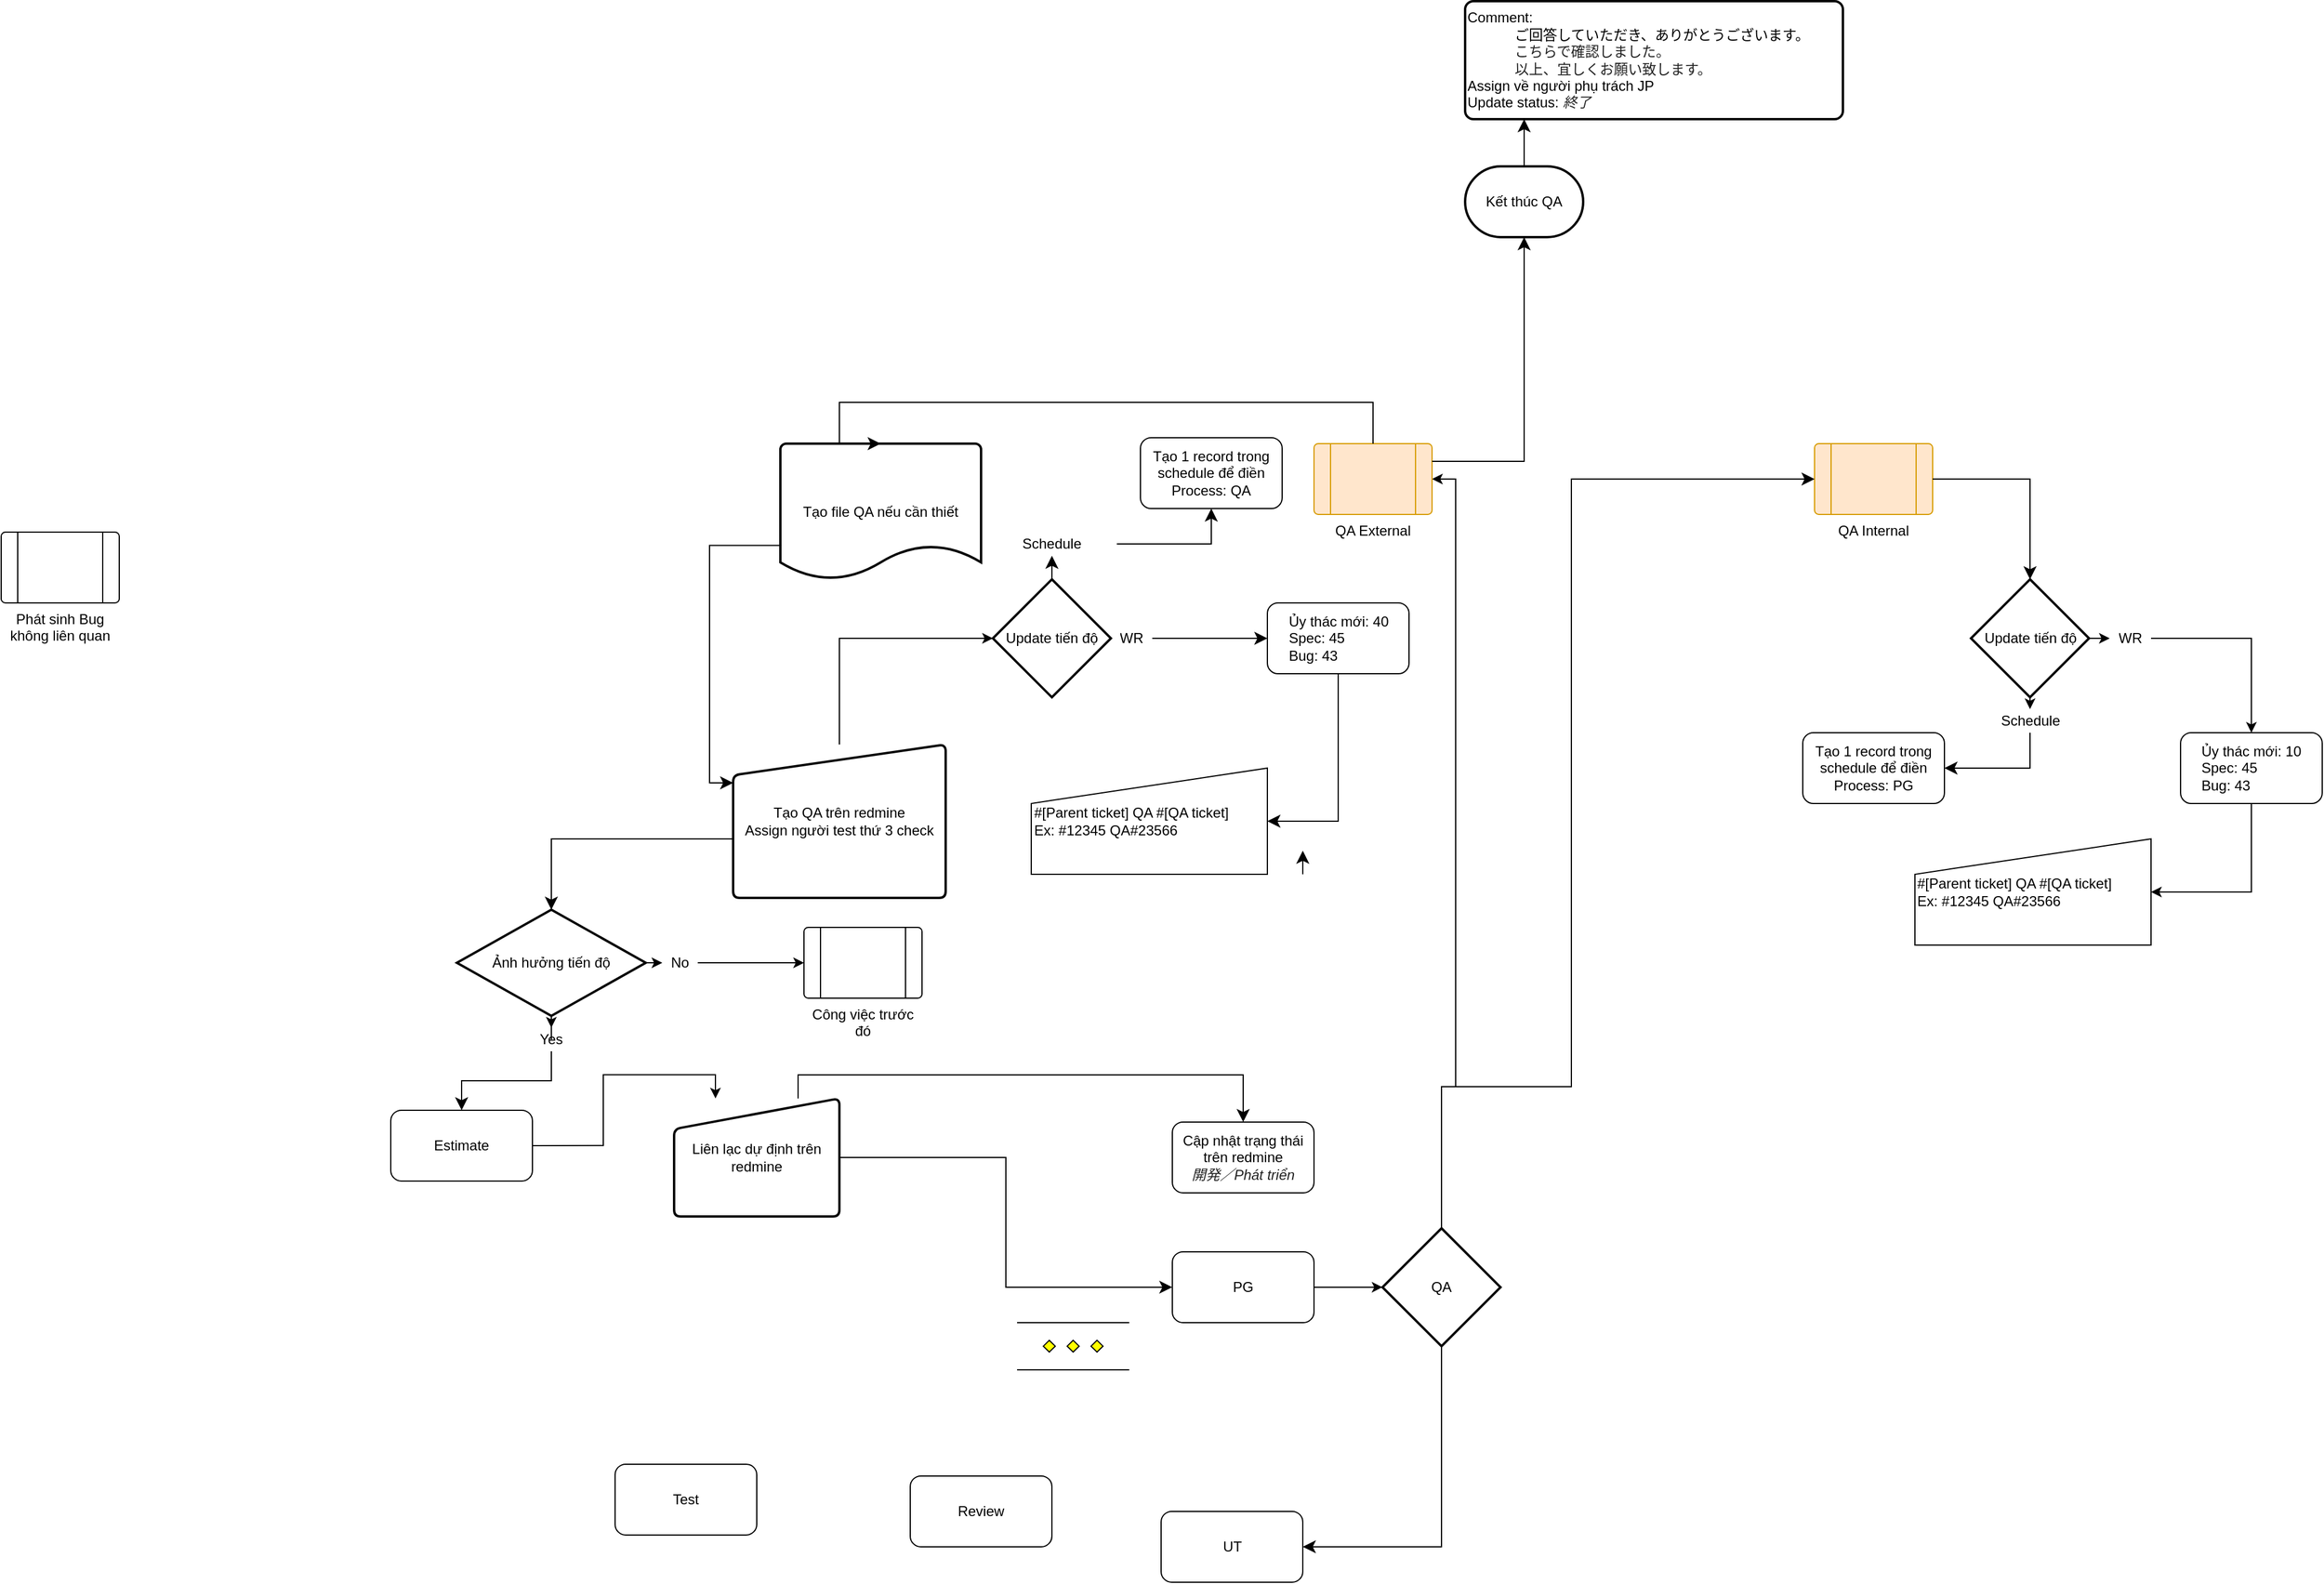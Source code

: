 <mxfile version="22.0.6" type="github">
  <diagram name="Page-1" id="zTbb-Xnv8Q7ji7ILYT0D">
    <mxGraphModel dx="1830" dy="3020" grid="1" gridSize="10" guides="1" tooltips="1" connect="1" arrows="1" fold="1" page="1" pageScale="1" pageWidth="850" pageHeight="1100" math="0" shadow="0">
      <root>
        <mxCell id="0" />
        <mxCell id="1" parent="0" />
        <mxCell id="gtDI2S5hlt-X197ZOi6Z-17" style="edgeStyle=orthogonalEdgeStyle;rounded=0;orthogonalLoop=1;jettySize=auto;html=1;exitX=1;exitY=0.5;exitDx=0;exitDy=0;entryX=0.25;entryY=0;entryDx=0;entryDy=0;" parent="1" source="gtDI2S5hlt-X197ZOi6Z-14" target="gtDI2S5hlt-X197ZOi6Z-27" edge="1">
          <mxGeometry relative="1" as="geometry">
            <mxPoint x="90" y="-460.06" as="targetPoint" />
          </mxGeometry>
        </mxCell>
        <mxCell id="gtDI2S5hlt-X197ZOi6Z-14" value="Estimate" style="rounded=1;whiteSpace=wrap;html=1;" parent="1" vertex="1">
          <mxGeometry x="-150" y="-490.06" width="120" height="60" as="geometry" />
        </mxCell>
        <mxCell id="t6mqpQVH2QK9xesV7-yC-17" style="edgeStyle=orthogonalEdgeStyle;rounded=0;orthogonalLoop=1;jettySize=auto;html=1;exitX=0.5;exitY=0;exitDx=0;exitDy=0;entryX=1;entryY=0.5;entryDx=0;entryDy=0;exitPerimeter=0;" parent="1" source="t6mqpQVH2QK9xesV7-yC-19" target="gtDI2S5hlt-X197ZOi6Z-70" edge="1">
          <mxGeometry relative="1" as="geometry">
            <mxPoint x="840" y="-720" as="targetPoint" />
            <Array as="points">
              <mxPoint x="740" y="-510" />
              <mxPoint x="752" y="-510" />
              <mxPoint x="752" y="-1025" />
            </Array>
          </mxGeometry>
        </mxCell>
        <mxCell id="gtDI2S5hlt-X197ZOi6Z-18" value="PG" style="rounded=1;whiteSpace=wrap;html=1;" parent="1" vertex="1">
          <mxGeometry x="512" y="-370.06" width="120" height="60" as="geometry" />
        </mxCell>
        <mxCell id="gtDI2S5hlt-X197ZOi6Z-19" value="UT" style="rounded=1;whiteSpace=wrap;html=1;" parent="1" vertex="1">
          <mxGeometry x="502.5" y="-150.06" width="120" height="60" as="geometry" />
        </mxCell>
        <mxCell id="gtDI2S5hlt-X197ZOi6Z-20" value="Review" style="rounded=1;whiteSpace=wrap;html=1;" parent="1" vertex="1">
          <mxGeometry x="290" y="-180.06" width="120" height="60" as="geometry" />
        </mxCell>
        <mxCell id="gtDI2S5hlt-X197ZOi6Z-21" value="Test" style="rounded=1;whiteSpace=wrap;html=1;" parent="1" vertex="1">
          <mxGeometry x="40" y="-190.06" width="120" height="60" as="geometry" />
        </mxCell>
        <mxCell id="gtDI2S5hlt-X197ZOi6Z-25" value="" style="edgeStyle=elbowEdgeStyle;elbow=vertical;endArrow=classic;html=1;curved=0;rounded=0;endSize=8;startSize=8;exitX=0.5;exitY=1;exitDx=0;exitDy=0;entryX=0.5;entryY=0;entryDx=0;entryDy=0;" parent="1" source="gtDI2S5hlt-X197ZOi6Z-42" target="gtDI2S5hlt-X197ZOi6Z-14" edge="1">
          <mxGeometry width="50" height="50" relative="1" as="geometry">
            <mxPoint x="-12" y="-490" as="sourcePoint" />
            <mxPoint x="380" y="-280" as="targetPoint" />
            <Array as="points" />
          </mxGeometry>
        </mxCell>
        <mxCell id="gtDI2S5hlt-X197ZOi6Z-27" value="Liên lạc dự định trên redmine" style="html=1;strokeWidth=2;shape=manualInput;whiteSpace=wrap;rounded=1;size=26;arcSize=11;" parent="1" vertex="1">
          <mxGeometry x="90" y="-500.06" width="140" height="100" as="geometry" />
        </mxCell>
        <mxCell id="gtDI2S5hlt-X197ZOi6Z-52" style="edgeStyle=orthogonalEdgeStyle;rounded=0;orthogonalLoop=1;jettySize=auto;html=1;exitX=0.5;exitY=0;exitDx=0;exitDy=0;entryX=0;entryY=0.5;entryDx=0;entryDy=0;entryPerimeter=0;" parent="1" source="gtDI2S5hlt-X197ZOi6Z-33" target="gtDI2S5hlt-X197ZOi6Z-53" edge="1">
          <mxGeometry relative="1" as="geometry" />
        </mxCell>
        <mxCell id="gtDI2S5hlt-X197ZOi6Z-28" value="Tạo file QA nếu cần thiết" style="strokeWidth=2;html=1;shape=mxgraph.flowchart.document2;whiteSpace=wrap;size=0.25;" parent="1" vertex="1">
          <mxGeometry x="180" y="-1055" width="170" height="115" as="geometry" />
        </mxCell>
        <mxCell id="gtDI2S5hlt-X197ZOi6Z-30" value="" style="edgeStyle=elbowEdgeStyle;elbow=horizontal;endArrow=classic;html=1;curved=0;rounded=0;endSize=8;startSize=8;exitX=1;exitY=0.5;exitDx=0;exitDy=0;" parent="1" source="gtDI2S5hlt-X197ZOi6Z-27" target="gtDI2S5hlt-X197ZOi6Z-18" edge="1">
          <mxGeometry width="50" height="50" relative="1" as="geometry">
            <mxPoint x="210" y="-460.06" as="sourcePoint" />
            <mxPoint x="290" y="-490.06" as="targetPoint" />
          </mxGeometry>
        </mxCell>
        <mxCell id="gtDI2S5hlt-X197ZOi6Z-31" value="" style="edgeStyle=elbowEdgeStyle;elbow=horizontal;endArrow=classic;html=1;curved=0;rounded=0;endSize=8;startSize=8;exitX=0;exitY=0.75;exitDx=0;exitDy=0;exitPerimeter=0;entryX=0;entryY=0.25;entryDx=0;entryDy=0;" parent="1" source="gtDI2S5hlt-X197ZOi6Z-28" target="gtDI2S5hlt-X197ZOi6Z-33" edge="1">
          <mxGeometry width="50" height="50" relative="1" as="geometry">
            <mxPoint x="270" y="-310" as="sourcePoint" />
            <mxPoint x="230" y="-800" as="targetPoint" />
            <Array as="points">
              <mxPoint x="120" y="-890" />
            </Array>
          </mxGeometry>
        </mxCell>
        <mxCell id="gtDI2S5hlt-X197ZOi6Z-33" value="Tạo QA trên redmine&lt;br&gt;Assign người test thứ 3 check" style="html=1;strokeWidth=2;shape=manualInput;whiteSpace=wrap;rounded=1;size=26;arcSize=11;" parent="1" vertex="1">
          <mxGeometry x="140" y="-800" width="180" height="130" as="geometry" />
        </mxCell>
        <mxCell id="gtDI2S5hlt-X197ZOi6Z-35" value="" style="edgeStyle=elbowEdgeStyle;elbow=vertical;endArrow=classic;html=1;curved=0;rounded=0;endSize=8;startSize=8;exitX=0;exitY=0.25;exitDx=0;exitDy=0;entryX=0.5;entryY=0;entryDx=0;entryDy=0;entryPerimeter=0;" parent="1" source="gtDI2S5hlt-X197ZOi6Z-33" target="gtDI2S5hlt-X197ZOi6Z-34" edge="1">
          <mxGeometry width="50" height="50" relative="1" as="geometry">
            <mxPoint x="230" y="-560" as="sourcePoint" />
            <mxPoint x="-10" y="-660" as="targetPoint" />
            <Array as="points">
              <mxPoint x="60" y="-720" />
            </Array>
          </mxGeometry>
        </mxCell>
        <mxCell id="gtDI2S5hlt-X197ZOi6Z-44" style="edgeStyle=orthogonalEdgeStyle;rounded=0;orthogonalLoop=1;jettySize=auto;html=1;exitX=0.5;exitY=1;exitDx=0;exitDy=0;exitPerimeter=0;" parent="1" source="gtDI2S5hlt-X197ZOi6Z-34" target="gtDI2S5hlt-X197ZOi6Z-42" edge="1">
          <mxGeometry relative="1" as="geometry" />
        </mxCell>
        <mxCell id="gtDI2S5hlt-X197ZOi6Z-34" value="Ảnh hưởng tiến độ" style="strokeWidth=2;html=1;shape=mxgraph.flowchart.decision;whiteSpace=wrap;" parent="1" vertex="1">
          <mxGeometry x="-94" y="-660" width="160" height="90" as="geometry" />
        </mxCell>
        <UserObject label="Yes" placeholders="1" name="Variable" id="gtDI2S5hlt-X197ZOi6Z-42">
          <mxCell style="text;html=1;strokeColor=none;fillColor=none;align=center;verticalAlign=middle;whiteSpace=wrap;overflow=hidden;" parent="1" vertex="1">
            <mxGeometry x="-54" y="-560" width="80" height="20" as="geometry" />
          </mxCell>
        </UserObject>
        <UserObject label="No" placeholders="1" name="Variable" id="gtDI2S5hlt-X197ZOi6Z-45">
          <mxCell style="text;html=1;strokeColor=none;fillColor=none;align=center;verticalAlign=middle;whiteSpace=wrap;overflow=hidden;" parent="1" vertex="1">
            <mxGeometry x="80" y="-625" width="30" height="20" as="geometry" />
          </mxCell>
        </UserObject>
        <mxCell id="gtDI2S5hlt-X197ZOi6Z-46" style="edgeStyle=orthogonalEdgeStyle;rounded=0;orthogonalLoop=1;jettySize=auto;html=1;exitX=1;exitY=0.5;exitDx=0;exitDy=0;exitPerimeter=0;entryX=0;entryY=0.5;entryDx=0;entryDy=0;" parent="1" source="gtDI2S5hlt-X197ZOi6Z-34" target="gtDI2S5hlt-X197ZOi6Z-45" edge="1">
          <mxGeometry relative="1" as="geometry">
            <mxPoint x="-4" y="-560" as="sourcePoint" />
            <mxPoint x="-4" y="-520" as="targetPoint" />
          </mxGeometry>
        </mxCell>
        <mxCell id="gtDI2S5hlt-X197ZOi6Z-48" value="Tạo 1 record trong schedule để điền&lt;br&gt;Process: QA" style="rounded=1;whiteSpace=wrap;html=1;" parent="1" vertex="1">
          <mxGeometry x="485" y="-1060" width="120" height="60" as="geometry" />
        </mxCell>
        <mxCell id="gtDI2S5hlt-X197ZOi6Z-53" value="Update tiến độ" style="strokeWidth=2;html=1;shape=mxgraph.flowchart.decision;whiteSpace=wrap;" parent="1" vertex="1">
          <mxGeometry x="360" y="-940" width="100" height="100" as="geometry" />
        </mxCell>
        <UserObject label="Schedule" placeholders="1" name="Variable" id="gtDI2S5hlt-X197ZOi6Z-54">
          <mxCell style="text;html=1;strokeColor=none;fillColor=none;align=center;verticalAlign=middle;whiteSpace=wrap;overflow=hidden;" parent="1" vertex="1">
            <mxGeometry x="355" y="-980" width="110" height="20" as="geometry" />
          </mxCell>
        </UserObject>
        <mxCell id="gtDI2S5hlt-X197ZOi6Z-55" value="" style="edgeStyle=segmentEdgeStyle;endArrow=classic;html=1;curved=0;rounded=0;endSize=8;startSize=8;exitX=0.5;exitY=0;exitDx=0;exitDy=0;exitPerimeter=0;entryX=0.5;entryY=1;entryDx=0;entryDy=0;" parent="1" source="gtDI2S5hlt-X197ZOi6Z-53" target="gtDI2S5hlt-X197ZOi6Z-54" edge="1">
          <mxGeometry width="50" height="50" relative="1" as="geometry">
            <mxPoint x="330" y="-740" as="sourcePoint" />
            <mxPoint x="380" y="-790" as="targetPoint" />
          </mxGeometry>
        </mxCell>
        <mxCell id="gtDI2S5hlt-X197ZOi6Z-56" value="" style="edgeStyle=segmentEdgeStyle;endArrow=classic;html=1;curved=0;rounded=0;endSize=8;startSize=8;exitX=1;exitY=0.5;exitDx=0;exitDy=0;entryX=0.5;entryY=1;entryDx=0;entryDy=0;" parent="1" source="gtDI2S5hlt-X197ZOi6Z-54" target="gtDI2S5hlt-X197ZOi6Z-48" edge="1">
          <mxGeometry width="50" height="50" relative="1" as="geometry">
            <mxPoint x="330" y="-740" as="sourcePoint" />
            <mxPoint x="380" y="-790" as="targetPoint" />
          </mxGeometry>
        </mxCell>
        <mxCell id="gtDI2S5hlt-X197ZOi6Z-57" value="&lt;div style=&quot;text-align: left;&quot;&gt;&lt;span style=&quot;background-color: initial;&quot;&gt;Ủy thác mới: 40&lt;/span&gt;&lt;/div&gt;&lt;div style=&quot;text-align: left;&quot;&gt;&lt;span style=&quot;background-color: initial;&quot;&gt;Spec: 45&lt;/span&gt;&lt;/div&gt;&lt;div style=&quot;text-align: left;&quot;&gt;&lt;span style=&quot;background-color: initial;&quot;&gt;Bug: 43&lt;/span&gt;&lt;/div&gt;" style="rounded=1;whiteSpace=wrap;html=1;" parent="1" vertex="1">
          <mxGeometry x="592.5" y="-920" width="120" height="60" as="geometry" />
        </mxCell>
        <UserObject label="WR" placeholders="1" name="Variable" id="gtDI2S5hlt-X197ZOi6Z-58">
          <mxCell style="text;html=1;strokeColor=none;fillColor=none;align=center;verticalAlign=middle;whiteSpace=wrap;overflow=hidden;" parent="1" vertex="1">
            <mxGeometry x="460" y="-900" width="35" height="20" as="geometry" />
          </mxCell>
        </UserObject>
        <mxCell id="gtDI2S5hlt-X197ZOi6Z-59" value="" style="edgeStyle=segmentEdgeStyle;endArrow=classic;html=1;curved=0;rounded=0;endSize=8;startSize=8;exitX=1;exitY=0.5;exitDx=0;exitDy=0;exitPerimeter=0;" parent="1" source="gtDI2S5hlt-X197ZOi6Z-53" target="gtDI2S5hlt-X197ZOi6Z-58" edge="1">
          <mxGeometry width="50" height="50" relative="1" as="geometry">
            <mxPoint x="420" y="-930" as="sourcePoint" />
            <mxPoint x="510" y="-890" as="targetPoint" />
          </mxGeometry>
        </mxCell>
        <mxCell id="gtDI2S5hlt-X197ZOi6Z-60" value="" style="edgeStyle=elbowEdgeStyle;elbow=vertical;endArrow=classic;html=1;curved=0;rounded=0;endSize=8;startSize=8;entryX=0;entryY=0.5;entryDx=0;entryDy=0;" parent="1" target="gtDI2S5hlt-X197ZOi6Z-57" edge="1">
          <mxGeometry width="50" height="50" relative="1" as="geometry">
            <mxPoint x="495" y="-890" as="sourcePoint" />
            <mxPoint x="301.5" y="-720" as="targetPoint" />
            <Array as="points">
              <mxPoint x="550" y="-890" />
            </Array>
          </mxGeometry>
        </mxCell>
        <mxCell id="gtDI2S5hlt-X197ZOi6Z-61" value="#[Parent ticket] QA #[QA ticket]&lt;br&gt;Ex: #12345 QA#23566" style="shape=manualInput;whiteSpace=wrap;html=1;align=left;" parent="1" vertex="1">
          <mxGeometry x="392.5" y="-780" width="200" height="90" as="geometry" />
        </mxCell>
        <mxCell id="gtDI2S5hlt-X197ZOi6Z-69" value="" style="verticalLabelPosition=bottom;verticalAlign=top;html=1;shape=mxgraph.flowchart.parallel_mode;pointerEvents=1" parent="1" vertex="1">
          <mxGeometry x="380.5" y="-310.06" width="95" height="40" as="geometry" />
        </mxCell>
        <mxCell id="gtDI2S5hlt-X197ZOi6Z-70" value="QA External" style="verticalLabelPosition=bottom;verticalAlign=top;html=1;shape=process;whiteSpace=wrap;rounded=1;size=0.14;arcSize=6;fillColor=#ffe6cc;strokeColor=#d79b00;" parent="1" vertex="1">
          <mxGeometry x="632" y="-1055" width="100" height="60" as="geometry" />
        </mxCell>
        <mxCell id="gtDI2S5hlt-X197ZOi6Z-72" value="" style="edgeStyle=segmentEdgeStyle;endArrow=classic;html=1;curved=0;rounded=0;endSize=8;startSize=8;entryX=0.5;entryY=0;entryDx=0;entryDy=0;entryPerimeter=0;exitX=0.5;exitY=0;exitDx=0;exitDy=0;" parent="1" source="gtDI2S5hlt-X197ZOi6Z-70" target="gtDI2S5hlt-X197ZOi6Z-28" edge="1">
          <mxGeometry width="50" height="50" relative="1" as="geometry">
            <mxPoint x="830" y="-1030" as="sourcePoint" />
            <mxPoint x="459" y="-710" as="targetPoint" />
            <Array as="points">
              <mxPoint x="682" y="-1090" />
              <mxPoint x="230" y="-1090" />
            </Array>
          </mxGeometry>
        </mxCell>
        <mxCell id="gtDI2S5hlt-X197ZOi6Z-73" value="" style="edgeStyle=elbowEdgeStyle;elbow=horizontal;endArrow=classic;html=1;curved=0;rounded=0;endSize=8;startSize=8;exitX=0.5;exitY=1;exitDx=0;exitDy=0;entryX=1;entryY=0.5;entryDx=0;entryDy=0;exitPerimeter=0;" parent="1" source="t6mqpQVH2QK9xesV7-yC-19" target="gtDI2S5hlt-X197ZOi6Z-19" edge="1">
          <mxGeometry width="50" height="50" relative="1" as="geometry">
            <mxPoint x="722" y="-130" as="sourcePoint" />
            <mxPoint x="750" y="-57" as="targetPoint" />
            <Array as="points">
              <mxPoint x="740" y="-210" />
            </Array>
          </mxGeometry>
        </mxCell>
        <mxCell id="gtDI2S5hlt-X197ZOi6Z-75" value="" style="edgeStyle=orthogonalEdgeStyle;rounded=0;orthogonalLoop=1;jettySize=auto;html=1;exitX=1;exitY=0.5;exitDx=0;exitDy=0;" parent="1" source="gtDI2S5hlt-X197ZOi6Z-45" target="gtDI2S5hlt-X197ZOi6Z-74" edge="1">
          <mxGeometry relative="1" as="geometry">
            <mxPoint x="110" y="-615" as="sourcePoint" />
            <mxPoint x="662" y="-160" as="targetPoint" />
          </mxGeometry>
        </mxCell>
        <mxCell id="gtDI2S5hlt-X197ZOi6Z-74" value="Công việc trước đó" style="verticalLabelPosition=bottom;verticalAlign=top;html=1;shape=process;whiteSpace=wrap;rounded=1;size=0.14;arcSize=6;" parent="1" vertex="1">
          <mxGeometry x="200" y="-645" width="100" height="60" as="geometry" />
        </mxCell>
        <mxCell id="gtDI2S5hlt-X197ZOi6Z-81" value="Phát sinh Bug không liên quan" style="verticalLabelPosition=bottom;verticalAlign=top;html=1;shape=process;whiteSpace=wrap;rounded=1;size=0.14;arcSize=6;" parent="1" vertex="1">
          <mxGeometry x="-480" y="-980" width="100" height="60" as="geometry" />
        </mxCell>
        <mxCell id="gtDI2S5hlt-X197ZOi6Z-84" value="QA Internal" style="verticalLabelPosition=bottom;verticalAlign=top;html=1;shape=process;whiteSpace=wrap;rounded=1;size=0.14;arcSize=6;fillColor=#ffe6cc;strokeColor=#d79b00;" parent="1" vertex="1">
          <mxGeometry x="1056" y="-1055" width="100" height="60" as="geometry" />
        </mxCell>
        <mxCell id="gtDI2S5hlt-X197ZOi6Z-85" value="Tạo 1 record trong schedule để điền&lt;br&gt;Process: PG" style="rounded=1;whiteSpace=wrap;html=1;" parent="1" vertex="1">
          <mxGeometry x="1046" y="-810" width="120" height="60" as="geometry" />
        </mxCell>
        <mxCell id="gtDI2S5hlt-X197ZOi6Z-86" value="" style="edgeStyle=segmentEdgeStyle;endArrow=classic;html=1;curved=0;rounded=0;endSize=8;startSize=8;exitX=0.5;exitY=0;exitDx=0;exitDy=0;exitPerimeter=0;entryX=0.5;entryY=1;entryDx=0;entryDy=0;" parent="1" edge="1">
          <mxGeometry width="50" height="50" relative="1" as="geometry">
            <mxPoint x="622.5" y="-690" as="sourcePoint" />
            <mxPoint x="622.5" y="-710" as="targetPoint" />
          </mxGeometry>
        </mxCell>
        <mxCell id="t6mqpQVH2QK9xesV7-yC-13" style="edgeStyle=orthogonalEdgeStyle;rounded=0;orthogonalLoop=1;jettySize=auto;html=1;exitX=0.5;exitY=1;exitDx=0;exitDy=0;entryX=1;entryY=0.5;entryDx=0;entryDy=0;" parent="1" source="gtDI2S5hlt-X197ZOi6Z-88" target="gtDI2S5hlt-X197ZOi6Z-92" edge="1">
          <mxGeometry relative="1" as="geometry" />
        </mxCell>
        <mxCell id="gtDI2S5hlt-X197ZOi6Z-88" value="&lt;div style=&quot;text-align: left;&quot;&gt;&lt;span style=&quot;background-color: initial;&quot;&gt;Ủy thác mới: 10&lt;/span&gt;&lt;/div&gt;&lt;div style=&quot;text-align: left;&quot;&gt;&lt;span style=&quot;background-color: initial;&quot;&gt;Spec: 45&lt;/span&gt;&lt;/div&gt;&lt;div style=&quot;text-align: left;&quot;&gt;&lt;span style=&quot;background-color: initial;&quot;&gt;Bug: 43&lt;/span&gt;&lt;/div&gt;" style="rounded=1;whiteSpace=wrap;html=1;" parent="1" vertex="1">
          <mxGeometry x="1366" y="-810" width="120" height="60" as="geometry" />
        </mxCell>
        <mxCell id="t6mqpQVH2QK9xesV7-yC-11" style="edgeStyle=orthogonalEdgeStyle;rounded=0;orthogonalLoop=1;jettySize=auto;html=1;exitX=1;exitY=0.5;exitDx=0;exitDy=0;" parent="1" source="gtDI2S5hlt-X197ZOi6Z-89" target="gtDI2S5hlt-X197ZOi6Z-88" edge="1">
          <mxGeometry relative="1" as="geometry" />
        </mxCell>
        <UserObject label="WR" placeholders="1" name="Variable" id="gtDI2S5hlt-X197ZOi6Z-89">
          <mxCell style="text;html=1;strokeColor=none;fillColor=none;align=center;verticalAlign=middle;whiteSpace=wrap;overflow=hidden;" parent="1" vertex="1">
            <mxGeometry x="1306" y="-900" width="35" height="20" as="geometry" />
          </mxCell>
        </UserObject>
        <mxCell id="gtDI2S5hlt-X197ZOi6Z-92" value="#[Parent ticket] QA #[QA ticket]&lt;br&gt;Ex: #12345 QA#23566" style="shape=manualInput;whiteSpace=wrap;html=1;align=left;" parent="1" vertex="1">
          <mxGeometry x="1141" y="-720" width="200" height="90" as="geometry" />
        </mxCell>
        <mxCell id="gtDI2S5hlt-X197ZOi6Z-94" value="Update tiến độ" style="strokeWidth=2;html=1;shape=mxgraph.flowchart.decision;whiteSpace=wrap;" parent="1" vertex="1">
          <mxGeometry x="1188.5" y="-940" width="100" height="100" as="geometry" />
        </mxCell>
        <UserObject label="Schedule" placeholders="1" name="Variable" id="gtDI2S5hlt-X197ZOi6Z-95">
          <mxCell style="text;html=1;strokeColor=none;fillColor=none;align=center;verticalAlign=middle;whiteSpace=wrap;overflow=hidden;" parent="1" vertex="1">
            <mxGeometry x="1183.5" y="-830" width="110" height="20" as="geometry" />
          </mxCell>
        </UserObject>
        <mxCell id="6KRe_83P9uVD9sTEkD7J-1" value="Cập nhật trạng thái trên redmine&lt;br&gt;&lt;i style=&quot;color: rgb(34, 34, 34); font-family: Meiryo, &amp;quot;Hiragino Kaku Gothic Pro&amp;quot;, &amp;quot;MS PGothic&amp;quot;, Verdana, sans-serif; text-align: left; background-color: rgb(255, 255, 255);&quot;&gt;開発／Phát triển&lt;/i&gt;" style="rounded=1;whiteSpace=wrap;html=1;" parent="1" vertex="1">
          <mxGeometry x="512" y="-480.06" width="120" height="60" as="geometry" />
        </mxCell>
        <mxCell id="6KRe_83P9uVD9sTEkD7J-2" value="" style="edgeStyle=elbowEdgeStyle;elbow=vertical;endArrow=classic;html=1;curved=0;rounded=0;endSize=8;startSize=8;exitX=0.75;exitY=0;exitDx=0;exitDy=0;entryX=0.5;entryY=0;entryDx=0;entryDy=0;" parent="1" source="gtDI2S5hlt-X197ZOi6Z-27" target="6KRe_83P9uVD9sTEkD7J-1" edge="1">
          <mxGeometry width="50" height="50" relative="1" as="geometry">
            <mxPoint x="710" y="-530" as="sourcePoint" />
            <mxPoint x="760" y="-580" as="targetPoint" />
            <Array as="points">
              <mxPoint x="410" y="-520" />
            </Array>
          </mxGeometry>
        </mxCell>
        <mxCell id="t6mqpQVH2QK9xesV7-yC-4" value="" style="endArrow=classic;html=1;rounded=0;exitX=0.5;exitY=1;exitDx=0;exitDy=0;exitPerimeter=0;entryX=0.5;entryY=0;entryDx=0;entryDy=0;" parent="1" source="gtDI2S5hlt-X197ZOi6Z-94" target="gtDI2S5hlt-X197ZOi6Z-95" edge="1">
          <mxGeometry width="50" height="50" relative="1" as="geometry">
            <mxPoint x="986" y="-780" as="sourcePoint" />
            <mxPoint x="1036" y="-830" as="targetPoint" />
          </mxGeometry>
        </mxCell>
        <mxCell id="t6mqpQVH2QK9xesV7-yC-6" value="" style="edgeStyle=segmentEdgeStyle;endArrow=classic;html=1;curved=0;rounded=0;endSize=8;startSize=8;exitX=1;exitY=0.5;exitDx=0;exitDy=0;entryX=0.5;entryY=0;entryDx=0;entryDy=0;entryPerimeter=0;" parent="1" source="gtDI2S5hlt-X197ZOi6Z-84" target="gtDI2S5hlt-X197ZOi6Z-94" edge="1">
          <mxGeometry width="50" height="50" relative="1" as="geometry">
            <mxPoint x="986" y="-780" as="sourcePoint" />
            <mxPoint x="1036" y="-830" as="targetPoint" />
          </mxGeometry>
        </mxCell>
        <mxCell id="t6mqpQVH2QK9xesV7-yC-7" value="" style="edgeStyle=segmentEdgeStyle;endArrow=classic;html=1;curved=0;rounded=0;endSize=8;startSize=8;exitX=0.5;exitY=1;exitDx=0;exitDy=0;entryX=1;entryY=0.5;entryDx=0;entryDy=0;" parent="1" source="gtDI2S5hlt-X197ZOi6Z-95" target="gtDI2S5hlt-X197ZOi6Z-85" edge="1">
          <mxGeometry width="50" height="50" relative="1" as="geometry">
            <mxPoint x="986" y="-780" as="sourcePoint" />
            <mxPoint x="1036" y="-830" as="targetPoint" />
            <Array as="points">
              <mxPoint x="1239" y="-780" />
            </Array>
          </mxGeometry>
        </mxCell>
        <mxCell id="t6mqpQVH2QK9xesV7-yC-8" value="" style="endArrow=classic;html=1;rounded=0;exitX=1;exitY=0.5;exitDx=0;exitDy=0;exitPerimeter=0;entryX=0;entryY=0.5;entryDx=0;entryDy=0;" parent="1" source="gtDI2S5hlt-X197ZOi6Z-94" target="gtDI2S5hlt-X197ZOi6Z-89" edge="1">
          <mxGeometry width="50" height="50" relative="1" as="geometry">
            <mxPoint x="1026" y="-780" as="sourcePoint" />
            <mxPoint x="1356" y="-960" as="targetPoint" />
          </mxGeometry>
        </mxCell>
        <mxCell id="t6mqpQVH2QK9xesV7-yC-14" value="" style="edgeStyle=segmentEdgeStyle;endArrow=classic;html=1;curved=0;rounded=0;endSize=8;startSize=8;exitX=0.5;exitY=1;exitDx=0;exitDy=0;entryX=1;entryY=0.5;entryDx=0;entryDy=0;" parent="1" source="gtDI2S5hlt-X197ZOi6Z-57" target="gtDI2S5hlt-X197ZOi6Z-61" edge="1">
          <mxGeometry width="50" height="50" relative="1" as="geometry">
            <mxPoint x="570" y="-780" as="sourcePoint" />
            <mxPoint x="620" y="-830" as="targetPoint" />
            <Array as="points">
              <mxPoint x="653" y="-735" />
            </Array>
          </mxGeometry>
        </mxCell>
        <mxCell id="t6mqpQVH2QK9xesV7-yC-18" value="" style="edgeStyle=segmentEdgeStyle;endArrow=classic;html=1;curved=0;rounded=0;endSize=8;startSize=8;exitX=0.5;exitY=0;exitDx=0;exitDy=0;entryX=0;entryY=0.5;entryDx=0;entryDy=0;exitPerimeter=0;" parent="1" source="t6mqpQVH2QK9xesV7-yC-19" target="gtDI2S5hlt-X197ZOi6Z-84" edge="1">
          <mxGeometry width="50" height="50" relative="1" as="geometry">
            <mxPoint x="800" y="-350.06" as="sourcePoint" />
            <mxPoint x="850" y="-400.06" as="targetPoint" />
            <Array as="points">
              <mxPoint x="740" y="-510" />
              <mxPoint x="850" y="-510" />
              <mxPoint x="850" y="-1025" />
            </Array>
          </mxGeometry>
        </mxCell>
        <mxCell id="t6mqpQVH2QK9xesV7-yC-19" value="QA" style="strokeWidth=2;html=1;shape=mxgraph.flowchart.decision;whiteSpace=wrap;" parent="1" vertex="1">
          <mxGeometry x="690" y="-390" width="100" height="100" as="geometry" />
        </mxCell>
        <mxCell id="t6mqpQVH2QK9xesV7-yC-20" value="" style="endArrow=classic;html=1;rounded=0;exitX=1;exitY=0.5;exitDx=0;exitDy=0;" parent="1" source="gtDI2S5hlt-X197ZOi6Z-18" target="t6mqpQVH2QK9xesV7-yC-19" edge="1">
          <mxGeometry width="50" height="50" relative="1" as="geometry">
            <mxPoint x="570" y="-270" as="sourcePoint" />
            <mxPoint x="620" y="-320" as="targetPoint" />
          </mxGeometry>
        </mxCell>
        <mxCell id="Mt2wu6QuzqMRBsa3vRay-1" value="Kết thúc QA" style="strokeWidth=2;html=1;shape=mxgraph.flowchart.terminator;whiteSpace=wrap;" vertex="1" parent="1">
          <mxGeometry x="760" y="-1290" width="100" height="60" as="geometry" />
        </mxCell>
        <mxCell id="Mt2wu6QuzqMRBsa3vRay-2" value="" style="edgeStyle=segmentEdgeStyle;endArrow=classic;html=1;curved=0;rounded=0;endSize=8;startSize=8;exitX=1;exitY=0.25;exitDx=0;exitDy=0;entryX=0.5;entryY=1;entryDx=0;entryDy=0;entryPerimeter=0;" edge="1" parent="1" source="gtDI2S5hlt-X197ZOi6Z-70" target="Mt2wu6QuzqMRBsa3vRay-1">
          <mxGeometry width="50" height="50" relative="1" as="geometry">
            <mxPoint x="820" y="-1160" as="sourcePoint" />
            <mxPoint x="870" y="-1210" as="targetPoint" />
          </mxGeometry>
        </mxCell>
        <mxCell id="Mt2wu6QuzqMRBsa3vRay-3" value="Comment:&lt;br&gt;&lt;blockquote style=&quot;margin: 0 0 0 40px; border: none; padding: 0px;&quot;&gt;&lt;div style=&quot;text-align: justify;&quot;&gt;&lt;span style=&quot;background-color: initial;&quot;&gt;ご回答していただき、ありがとうございます。&lt;/span&gt;&lt;/div&gt;&lt;span style=&quot;color: rgb(34, 34, 34); font-family: Meiryo, &amp;quot;Hiragino Kaku Gothic Pro&amp;quot;, &amp;quot;MS PGothic&amp;quot;, Verdana, sans-serif; background-color: rgb(255, 255, 255);&quot;&gt;&lt;div style=&quot;text-align: justify;&quot;&gt;こちらで確認しました。&lt;/div&gt;&lt;/span&gt;&lt;span style=&quot;color: rgb(34, 34, 34); font-family: Meiryo, &amp;quot;Hiragino Kaku Gothic Pro&amp;quot;, &amp;quot;MS PGothic&amp;quot;, Verdana, sans-serif; background-color: rgb(255, 255, 255);&quot;&gt;&lt;div style=&quot;text-align: justify;&quot;&gt;以上、宜しくお願い致します。&lt;/div&gt;&lt;/span&gt;&lt;/blockquote&gt;Assign về người phụ trách JP&lt;br&gt;Update status:&amp;nbsp;&lt;i style=&quot;color: rgb(34, 34, 34); font-family: Meiryo, &amp;quot;Hiragino Kaku Gothic Pro&amp;quot;, &amp;quot;MS PGothic&amp;quot;, Verdana, sans-serif; background-color: rgb(255, 255, 255);&quot;&gt;終了&lt;/i&gt;" style="rounded=1;whiteSpace=wrap;html=1;absoluteArcSize=1;arcSize=14;strokeWidth=2;align=left;" vertex="1" parent="1">
          <mxGeometry x="760" y="-1430" width="320" height="100" as="geometry" />
        </mxCell>
        <mxCell id="Mt2wu6QuzqMRBsa3vRay-4" value="" style="edgeStyle=segmentEdgeStyle;endArrow=classic;html=1;curved=0;rounded=0;endSize=8;startSize=8;" edge="1" parent="1" source="Mt2wu6QuzqMRBsa3vRay-1">
          <mxGeometry width="50" height="50" relative="1" as="geometry">
            <mxPoint x="810" y="-1310.711" as="sourcePoint" />
            <mxPoint x="810" y="-1330" as="targetPoint" />
          </mxGeometry>
        </mxCell>
      </root>
    </mxGraphModel>
  </diagram>
</mxfile>

